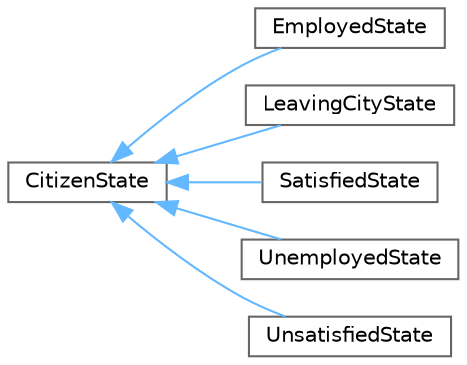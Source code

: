 digraph "Graphical Class Hierarchy"
{
 // LATEX_PDF_SIZE
  bgcolor="transparent";
  edge [fontname=Helvetica,fontsize=10,labelfontname=Helvetica,labelfontsize=10];
  node [fontname=Helvetica,fontsize=10,shape=box,height=0.2,width=0.4];
  rankdir="LR";
  Node0 [id="Node000000",label="CitizenState",height=0.2,width=0.4,color="grey40", fillcolor="white", style="filled",URL="$classCitizenState.html",tooltip="Abstract class representing the state of a citizen."];
  Node0 -> Node1 [id="edge13_Node000000_Node000001",dir="back",color="steelblue1",style="solid",tooltip=" "];
  Node1 [id="Node000001",label="EmployedState",height=0.2,width=0.4,color="grey40", fillcolor="white", style="filled",URL="$classEmployedState.html",tooltip="The EmployedState class for handling the employed state of a Citizen."];
  Node0 -> Node2 [id="edge14_Node000000_Node000002",dir="back",color="steelblue1",style="solid",tooltip=" "];
  Node2 [id="Node000002",label="LeavingCityState",height=0.2,width=0.4,color="grey40", fillcolor="white", style="filled",URL="$classLeavingCityState.html",tooltip="Handles the state of a citizen preparing to leave the city."];
  Node0 -> Node3 [id="edge15_Node000000_Node000003",dir="back",color="steelblue1",style="solid",tooltip=" "];
  Node3 [id="Node000003",label="SatisfiedState",height=0.2,width=0.4,color="grey40", fillcolor="white", style="filled",URL="$classSatisfiedState.html",tooltip="Represents a state where a citizen is satisfied."];
  Node0 -> Node4 [id="edge16_Node000000_Node000004",dir="back",color="steelblue1",style="solid",tooltip=" "];
  Node4 [id="Node000004",label="UnemployedState",height=0.2,width=0.4,color="grey40", fillcolor="white", style="filled",URL="$classUnemployedState.html",tooltip="A class that represents the unemployed state of a citizen."];
  Node0 -> Node5 [id="edge17_Node000000_Node000005",dir="back",color="steelblue1",style="solid",tooltip=" "];
  Node5 [id="Node000005",label="UnsatisfiedState",height=0.2,width=0.4,color="grey40", fillcolor="white", style="filled",URL="$classUnsatisfiedState.html",tooltip="A class that represents the unsatisfied state of a citizen."];
}
